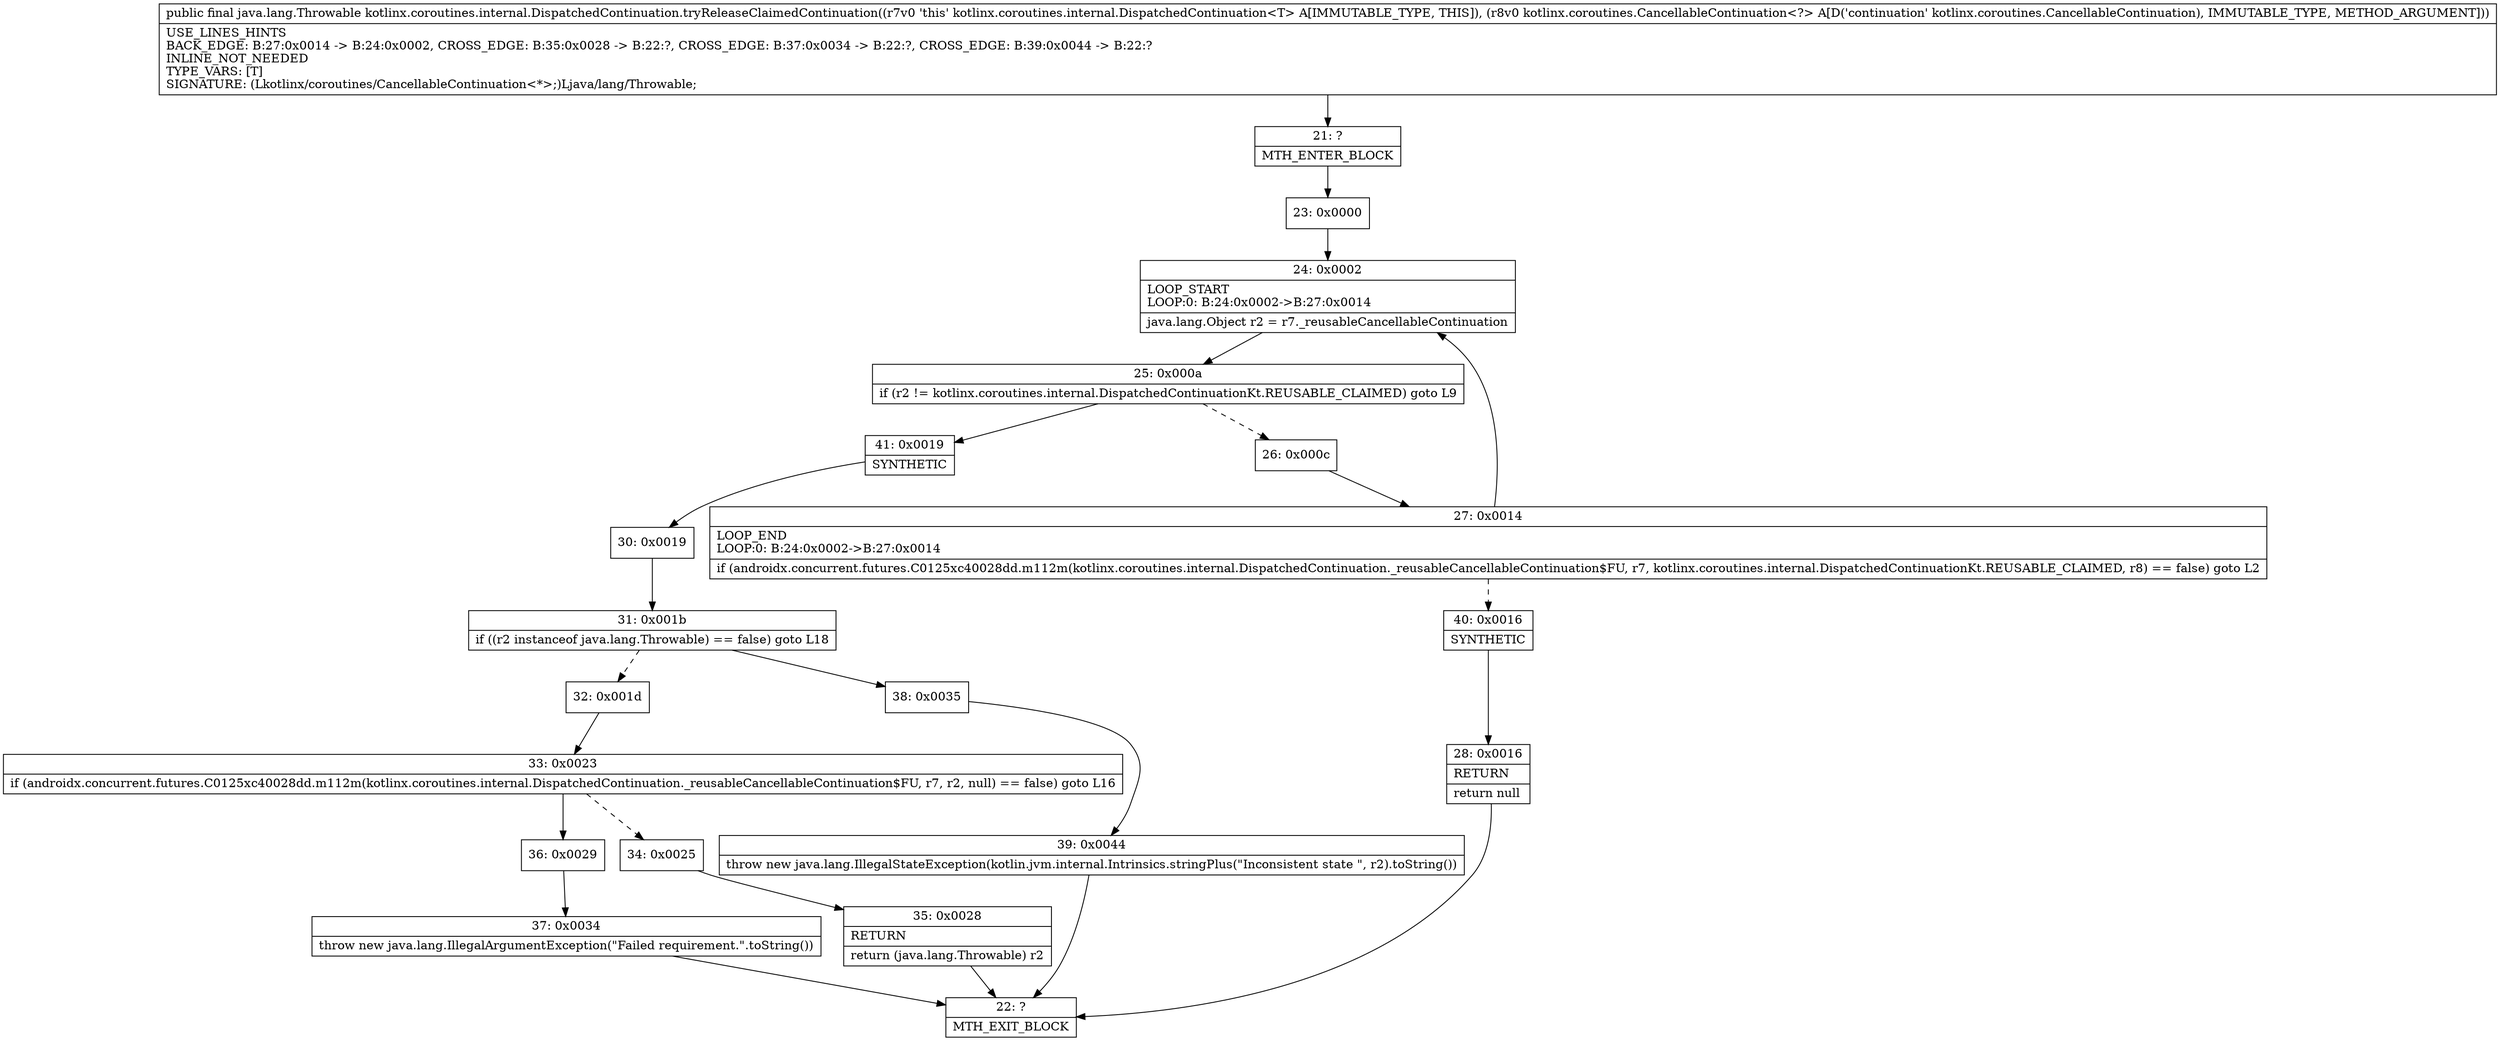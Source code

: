 digraph "CFG forkotlinx.coroutines.internal.DispatchedContinuation.tryReleaseClaimedContinuation(Lkotlinx\/coroutines\/CancellableContinuation;)Ljava\/lang\/Throwable;" {
Node_21 [shape=record,label="{21\:\ ?|MTH_ENTER_BLOCK\l}"];
Node_23 [shape=record,label="{23\:\ 0x0000}"];
Node_24 [shape=record,label="{24\:\ 0x0002|LOOP_START\lLOOP:0: B:24:0x0002\-\>B:27:0x0014\l|java.lang.Object r2 = r7._reusableCancellableContinuation\l}"];
Node_25 [shape=record,label="{25\:\ 0x000a|if (r2 != kotlinx.coroutines.internal.DispatchedContinuationKt.REUSABLE_CLAIMED) goto L9\l}"];
Node_26 [shape=record,label="{26\:\ 0x000c}"];
Node_27 [shape=record,label="{27\:\ 0x0014|LOOP_END\lLOOP:0: B:24:0x0002\-\>B:27:0x0014\l|if (androidx.concurrent.futures.C0125xc40028dd.m112m(kotlinx.coroutines.internal.DispatchedContinuation._reusableCancellableContinuation$FU, r7, kotlinx.coroutines.internal.DispatchedContinuationKt.REUSABLE_CLAIMED, r8) == false) goto L2\l}"];
Node_40 [shape=record,label="{40\:\ 0x0016|SYNTHETIC\l}"];
Node_28 [shape=record,label="{28\:\ 0x0016|RETURN\l|return null\l}"];
Node_22 [shape=record,label="{22\:\ ?|MTH_EXIT_BLOCK\l}"];
Node_41 [shape=record,label="{41\:\ 0x0019|SYNTHETIC\l}"];
Node_30 [shape=record,label="{30\:\ 0x0019}"];
Node_31 [shape=record,label="{31\:\ 0x001b|if ((r2 instanceof java.lang.Throwable) == false) goto L18\l}"];
Node_32 [shape=record,label="{32\:\ 0x001d}"];
Node_33 [shape=record,label="{33\:\ 0x0023|if (androidx.concurrent.futures.C0125xc40028dd.m112m(kotlinx.coroutines.internal.DispatchedContinuation._reusableCancellableContinuation$FU, r7, r2, null) == false) goto L16\l}"];
Node_34 [shape=record,label="{34\:\ 0x0025}"];
Node_35 [shape=record,label="{35\:\ 0x0028|RETURN\l|return (java.lang.Throwable) r2\l}"];
Node_36 [shape=record,label="{36\:\ 0x0029}"];
Node_37 [shape=record,label="{37\:\ 0x0034|throw new java.lang.IllegalArgumentException(\"Failed requirement.\".toString())\l}"];
Node_38 [shape=record,label="{38\:\ 0x0035}"];
Node_39 [shape=record,label="{39\:\ 0x0044|throw new java.lang.IllegalStateException(kotlin.jvm.internal.Intrinsics.stringPlus(\"Inconsistent state \", r2).toString())\l}"];
MethodNode[shape=record,label="{public final java.lang.Throwable kotlinx.coroutines.internal.DispatchedContinuation.tryReleaseClaimedContinuation((r7v0 'this' kotlinx.coroutines.internal.DispatchedContinuation\<T\> A[IMMUTABLE_TYPE, THIS]), (r8v0 kotlinx.coroutines.CancellableContinuation\<?\> A[D('continuation' kotlinx.coroutines.CancellableContinuation), IMMUTABLE_TYPE, METHOD_ARGUMENT]))  | USE_LINES_HINTS\lBACK_EDGE: B:27:0x0014 \-\> B:24:0x0002, CROSS_EDGE: B:35:0x0028 \-\> B:22:?, CROSS_EDGE: B:37:0x0034 \-\> B:22:?, CROSS_EDGE: B:39:0x0044 \-\> B:22:?\lINLINE_NOT_NEEDED\lTYPE_VARS: [T]\lSIGNATURE: (Lkotlinx\/coroutines\/CancellableContinuation\<*\>;)Ljava\/lang\/Throwable;\l}"];
MethodNode -> Node_21;Node_21 -> Node_23;
Node_23 -> Node_24;
Node_24 -> Node_25;
Node_25 -> Node_26[style=dashed];
Node_25 -> Node_41;
Node_26 -> Node_27;
Node_27 -> Node_24;
Node_27 -> Node_40[style=dashed];
Node_40 -> Node_28;
Node_28 -> Node_22;
Node_41 -> Node_30;
Node_30 -> Node_31;
Node_31 -> Node_32[style=dashed];
Node_31 -> Node_38;
Node_32 -> Node_33;
Node_33 -> Node_34[style=dashed];
Node_33 -> Node_36;
Node_34 -> Node_35;
Node_35 -> Node_22;
Node_36 -> Node_37;
Node_37 -> Node_22;
Node_38 -> Node_39;
Node_39 -> Node_22;
}

